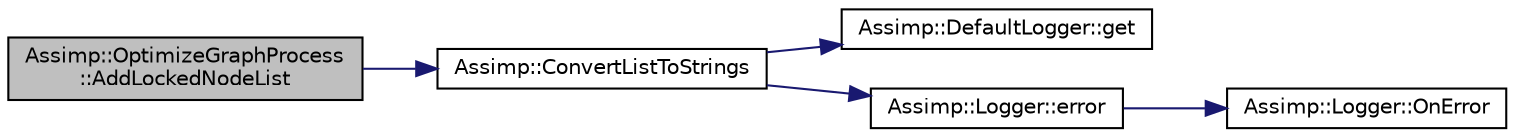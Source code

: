 digraph "Assimp::OptimizeGraphProcess::AddLockedNodeList"
{
  edge [fontname="Helvetica",fontsize="10",labelfontname="Helvetica",labelfontsize="10"];
  node [fontname="Helvetica",fontsize="10",shape=record];
  rankdir="LR";
  Node1 [label="Assimp::OptimizeGraphProcess\l::AddLockedNodeList",height=0.2,width=0.4,color="black", fillcolor="grey75", style="filled", fontcolor="black"];
  Node1 -> Node2 [color="midnightblue",fontsize="10",style="solid"];
  Node2 [label="Assimp::ConvertListToStrings",height=0.2,width=0.4,color="black", fillcolor="white", style="filled",URL="$namespace_assimp.html#a1427aee7ea9b613a4677c68d40d68b3b",tooltip="Extract single strings from a list of identifiers. "];
  Node2 -> Node3 [color="midnightblue",fontsize="10",style="solid"];
  Node3 [label="Assimp::DefaultLogger::get",height=0.2,width=0.4,color="black", fillcolor="white", style="filled",URL="$class_assimp_1_1_default_logger.html#a093cac26b06553ac774f84769cb0d691",tooltip="Getter for singleton instance. "];
  Node2 -> Node4 [color="midnightblue",fontsize="10",style="solid"];
  Node4 [label="Assimp::Logger::error",height=0.2,width=0.4,color="black", fillcolor="white", style="filled",URL="$class_assimp_1_1_logger.html#aa8b7c3f56dc4cecfdacc8bb36ba3fac1",tooltip="Writes an error message. "];
  Node4 -> Node5 [color="midnightblue",fontsize="10",style="solid"];
  Node5 [label="Assimp::Logger::OnError",height=0.2,width=0.4,color="black", fillcolor="white", style="filled",URL="$class_assimp_1_1_logger.html#ae2ea0790aba6125b90af0f2768b0759d",tooltip="Called as a request to write a specific error message. "];
}
